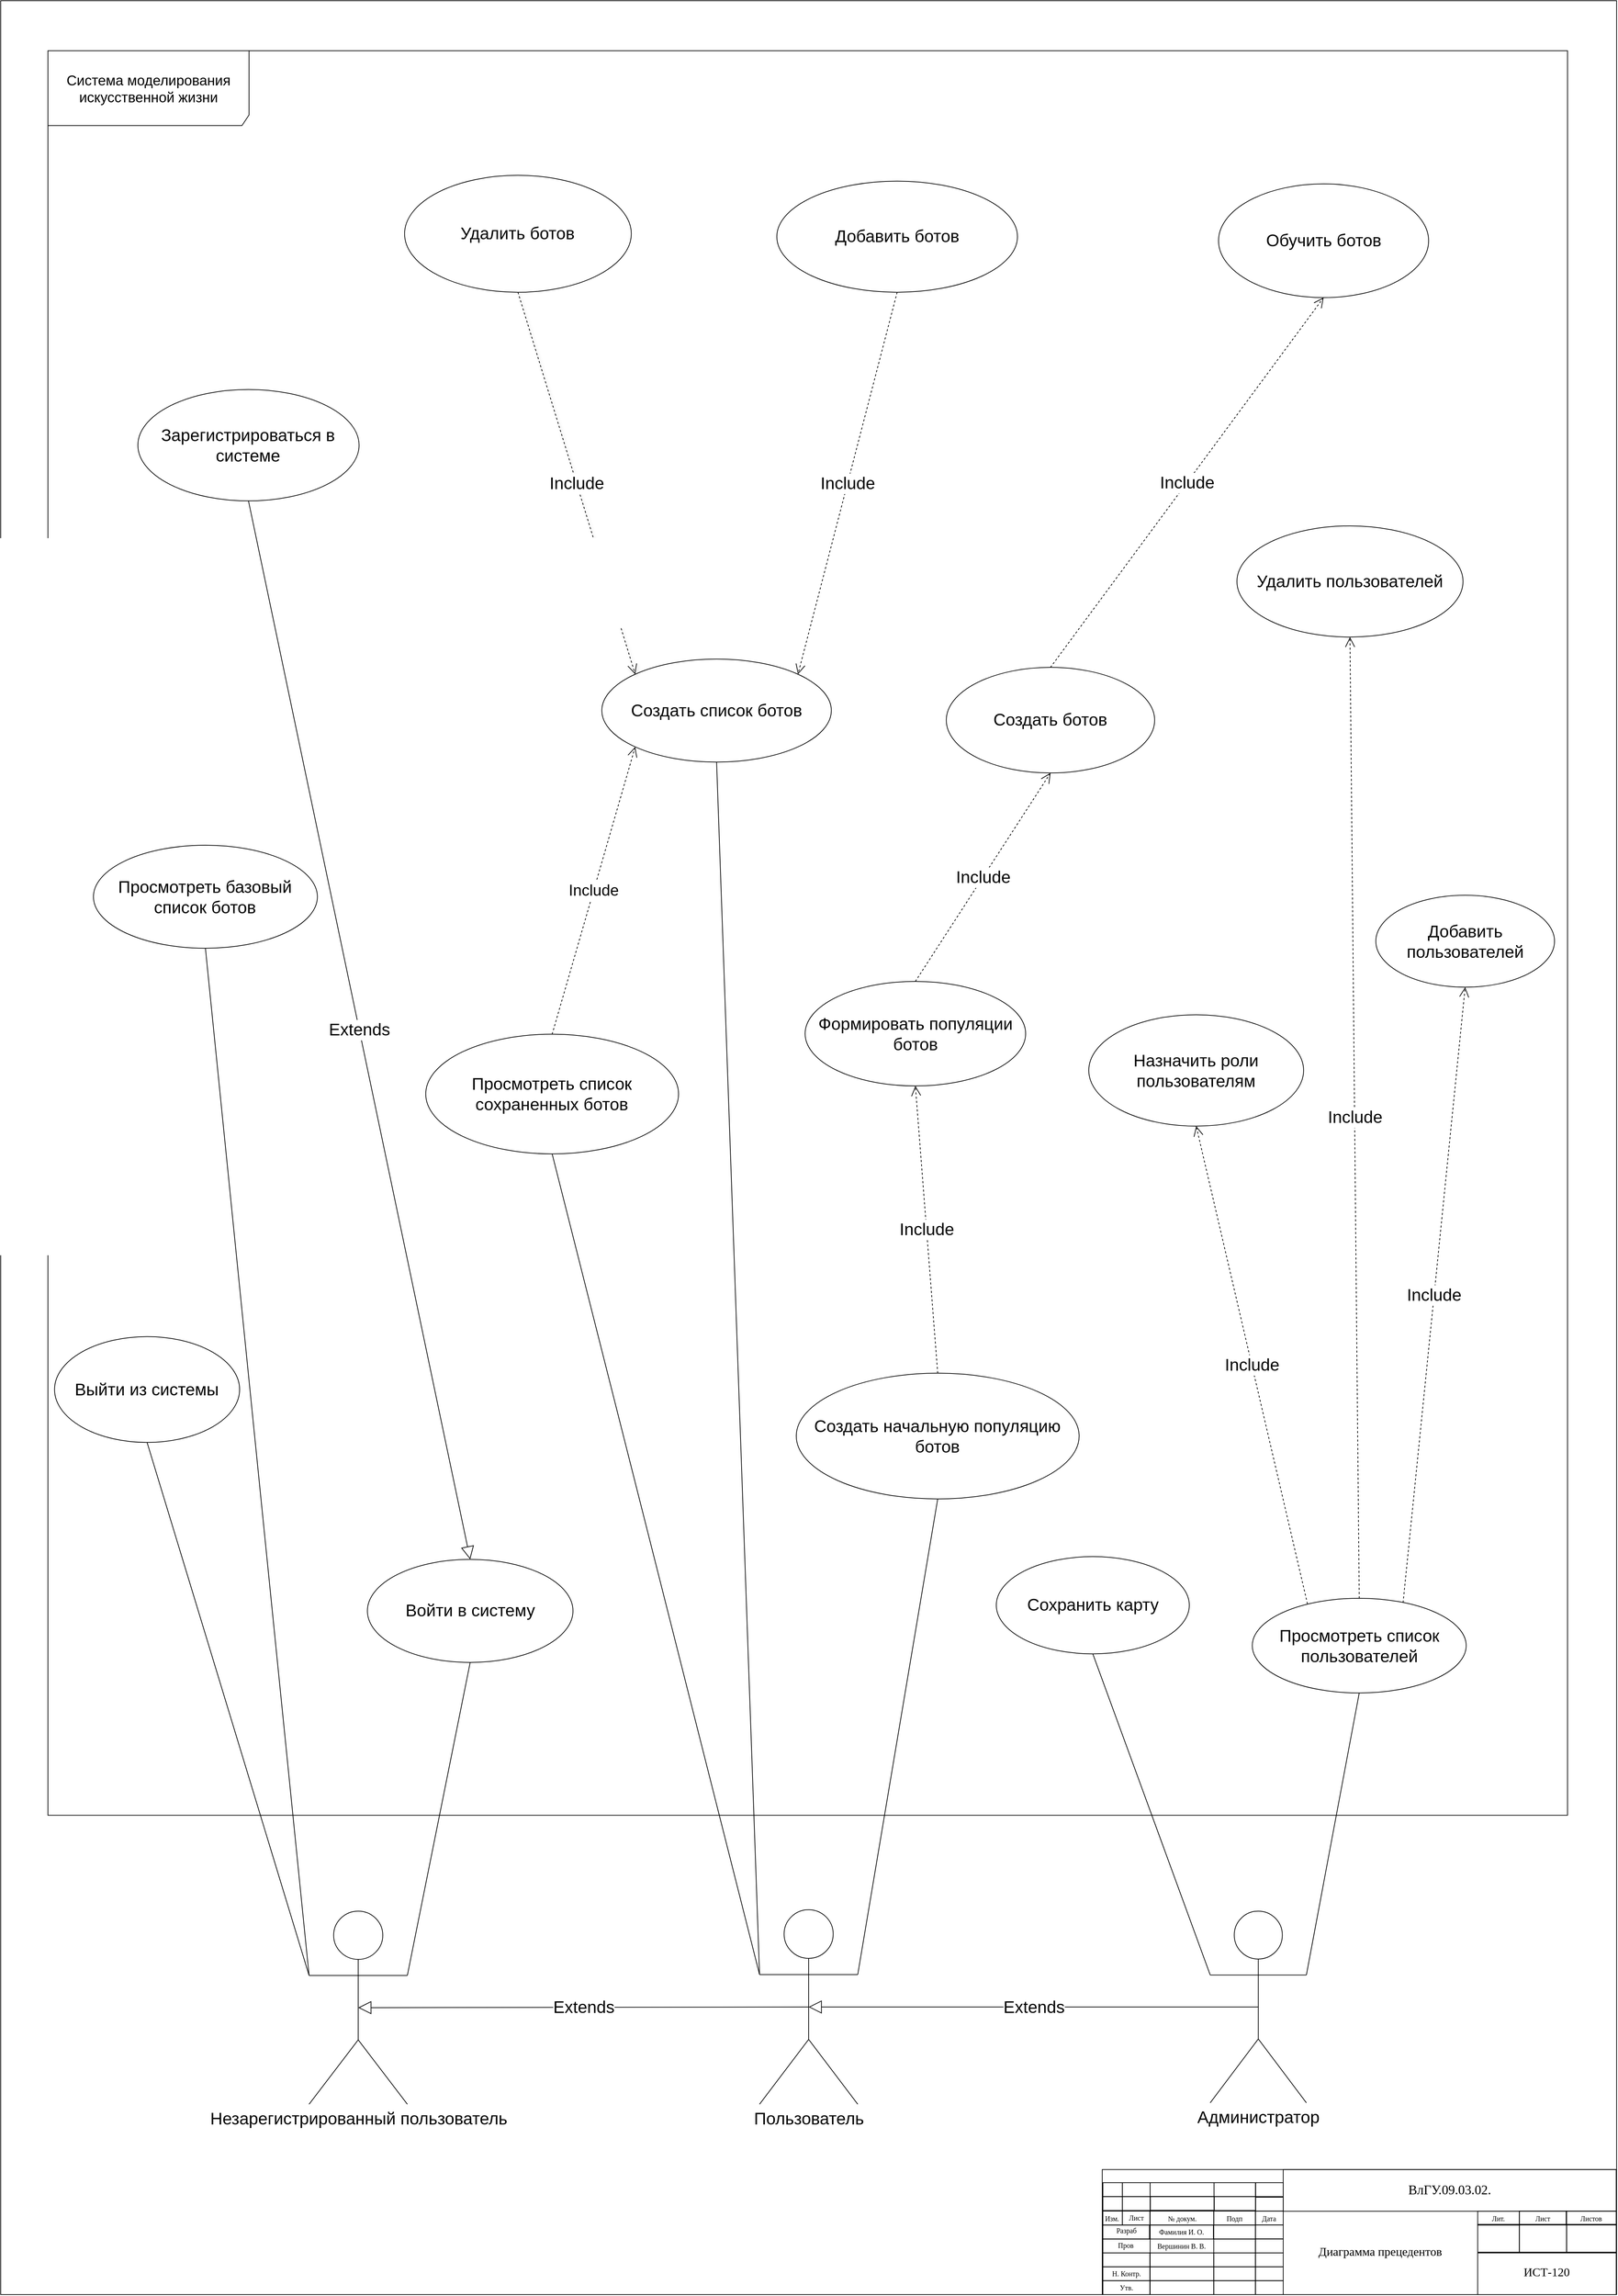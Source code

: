 <mxfile version="20.4.2" type="github">
  <diagram name="Page-1" id="e7e014a7-5840-1c2e-5031-d8a46d1fe8dd">
    <mxGraphModel dx="4490" dy="2515" grid="1" gridSize="10" guides="1" tooltips="1" connect="1" arrows="1" fold="1" page="1" pageScale="1" pageWidth="2339" pageHeight="3300" background="none" math="0" shadow="0">
      <root>
        <mxCell id="0" />
        <mxCell id="1" parent="0" />
        <mxCell id="cWWCTGIT67eP3YgJkroJ-1" value="" style="group" parent="1" vertex="1" connectable="0">
          <mxGeometry x="30" y="20" width="2290.006" height="3250.028" as="geometry" />
        </mxCell>
        <mxCell id="cWWCTGIT67eP3YgJkroJ-2" value="" style="rounded=0;whiteSpace=wrap;html=1;fillColor=none;" parent="cWWCTGIT67eP3YgJkroJ-1" vertex="1">
          <mxGeometry width="2290" height="3250" as="geometry" />
        </mxCell>
        <mxCell id="cWWCTGIT67eP3YgJkroJ-3" value="&lt;font style=&quot;font-size: 20px;&quot;&gt;Система моделирования искусственной жизни&lt;/font&gt;" style="shape=umlFrame;whiteSpace=wrap;html=1;width=285;height=106;" parent="cWWCTGIT67eP3YgJkroJ-1" vertex="1">
          <mxGeometry x="66.93" y="70.87" width="2153.54" height="2499.99" as="geometry" />
        </mxCell>
        <mxCell id="cWWCTGIT67eP3YgJkroJ-4" value="" style="rounded=0;whiteSpace=wrap;html=1;fillColor=none;" parent="cWWCTGIT67eP3YgJkroJ-1" vertex="1">
          <mxGeometry x="1561.11" y="3072.86" width="728.35" height="177.165" as="geometry" />
        </mxCell>
        <mxCell id="cWWCTGIT67eP3YgJkroJ-5" value="" style="rounded=0;whiteSpace=wrap;html=1;fillColor=none;" parent="cWWCTGIT67eP3YgJkroJ-1" vertex="1">
          <mxGeometry x="1562.01" y="3111.16" width="27.559" height="19.685" as="geometry" />
        </mxCell>
        <mxCell id="cWWCTGIT67eP3YgJkroJ-6" value="" style="rounded=0;whiteSpace=wrap;html=1;fillColor=none;" parent="cWWCTGIT67eP3YgJkroJ-1" vertex="1">
          <mxGeometry x="1562.0" y="3131.67" width="27.559" height="19.685" as="geometry" />
        </mxCell>
        <mxCell id="cWWCTGIT67eP3YgJkroJ-7" value="" style="rounded=0;whiteSpace=wrap;html=1;fillColor=none;" parent="cWWCTGIT67eP3YgJkroJ-1" vertex="1">
          <mxGeometry x="1562.01" y="3091.47" width="27.559" height="19.685" as="geometry" />
        </mxCell>
        <mxCell id="cWWCTGIT67eP3YgJkroJ-8" value="" style="rounded=0;whiteSpace=wrap;html=1;fillColor=none;" parent="cWWCTGIT67eP3YgJkroJ-1" vertex="1">
          <mxGeometry x="1589.57" y="3111.16" width="39.37" height="19.685" as="geometry" />
        </mxCell>
        <mxCell id="cWWCTGIT67eP3YgJkroJ-9" value="" style="rounded=0;whiteSpace=wrap;html=1;fillColor=none;" parent="cWWCTGIT67eP3YgJkroJ-1" vertex="1">
          <mxGeometry x="1589.56" y="3131.67" width="39.37" height="19.685" as="geometry" />
        </mxCell>
        <mxCell id="cWWCTGIT67eP3YgJkroJ-10" value="" style="rounded=0;whiteSpace=wrap;html=1;fillColor=none;" parent="cWWCTGIT67eP3YgJkroJ-1" vertex="1">
          <mxGeometry x="1589.57" y="3091.47" width="39.37" height="19.685" as="geometry" />
        </mxCell>
        <mxCell id="cWWCTGIT67eP3YgJkroJ-11" value="" style="rounded=0;whiteSpace=wrap;html=1;fillColor=none;" parent="cWWCTGIT67eP3YgJkroJ-1" vertex="1">
          <mxGeometry x="1628.94" y="3111.16" width="90.551" height="19.685" as="geometry" />
        </mxCell>
        <mxCell id="cWWCTGIT67eP3YgJkroJ-12" value="" style="rounded=0;whiteSpace=wrap;html=1;fillColor=none;" parent="cWWCTGIT67eP3YgJkroJ-1" vertex="1">
          <mxGeometry x="1629.28" y="3110.94" width="90.551" height="19.685" as="geometry" />
        </mxCell>
        <mxCell id="cWWCTGIT67eP3YgJkroJ-13" value="" style="rounded=0;whiteSpace=wrap;html=1;fillColor=none;" parent="cWWCTGIT67eP3YgJkroJ-1" vertex="1">
          <mxGeometry x="1628.94" y="3091.47" width="90.551" height="19.685" as="geometry" />
        </mxCell>
        <mxCell id="cWWCTGIT67eP3YgJkroJ-14" value="" style="rounded=0;whiteSpace=wrap;html=1;fillColor=none;" parent="cWWCTGIT67eP3YgJkroJ-1" vertex="1">
          <mxGeometry x="1719.49" y="3111.16" width="59.055" height="19.685" as="geometry" />
        </mxCell>
        <mxCell id="cWWCTGIT67eP3YgJkroJ-15" value="" style="rounded=0;whiteSpace=wrap;html=1;fillColor=none;" parent="cWWCTGIT67eP3YgJkroJ-1" vertex="1">
          <mxGeometry x="1719.14" y="3131.67" width="59.055" height="19.685" as="geometry" />
        </mxCell>
        <mxCell id="cWWCTGIT67eP3YgJkroJ-16" value="" style="rounded=0;whiteSpace=wrap;html=1;fillColor=none;" parent="cWWCTGIT67eP3YgJkroJ-1" vertex="1">
          <mxGeometry x="1719.49" y="3091.47" width="59.055" height="19.685" as="geometry" />
        </mxCell>
        <mxCell id="cWWCTGIT67eP3YgJkroJ-17" value="" style="rounded=0;whiteSpace=wrap;html=1;fillColor=none;" parent="cWWCTGIT67eP3YgJkroJ-1" vertex="1">
          <mxGeometry x="1778.21" y="3112" width="39.37" height="19.685" as="geometry" />
        </mxCell>
        <mxCell id="cWWCTGIT67eP3YgJkroJ-18" value="" style="rounded=0;whiteSpace=wrap;html=1;fillColor=none;" parent="cWWCTGIT67eP3YgJkroJ-1" vertex="1">
          <mxGeometry x="1778.2" y="3131.67" width="39.37" height="19.685" as="geometry" />
        </mxCell>
        <mxCell id="cWWCTGIT67eP3YgJkroJ-19" value="" style="rounded=0;whiteSpace=wrap;html=1;fillColor=none;" parent="cWWCTGIT67eP3YgJkroJ-1" vertex="1">
          <mxGeometry x="1778.19" y="3091.47" width="39.37" height="19.685" as="geometry" />
        </mxCell>
        <mxCell id="cWWCTGIT67eP3YgJkroJ-20" value="" style="rounded=0;whiteSpace=wrap;html=1;fillColor=none;" parent="cWWCTGIT67eP3YgJkroJ-1" vertex="1">
          <mxGeometry x="1817.56" y="3072.86" width="472.43" height="59.055" as="geometry" />
        </mxCell>
        <mxCell id="cWWCTGIT67eP3YgJkroJ-21" value="Изм." style="text;html=1;strokeColor=none;fillColor=none;align=center;verticalAlign=middle;whiteSpace=wrap;rounded=0;fontFamily=Times New Roman;fontSize=10;" parent="cWWCTGIT67eP3YgJkroJ-1" vertex="1">
          <mxGeometry x="1561.11" y="3131.66" width="27.559" height="19.685" as="geometry" />
        </mxCell>
        <mxCell id="cWWCTGIT67eP3YgJkroJ-22" value="Лист" style="text;html=1;strokeColor=none;fillColor=none;align=center;verticalAlign=middle;whiteSpace=wrap;rounded=0;fontFamily=Times New Roman;fontSize=10;" parent="cWWCTGIT67eP3YgJkroJ-1" vertex="1">
          <mxGeometry x="1589.91" y="3130.85" width="39.37" height="19.685" as="geometry" />
        </mxCell>
        <mxCell id="cWWCTGIT67eP3YgJkroJ-23" value="№ докум." style="text;html=1;strokeColor=none;fillColor=none;align=center;verticalAlign=middle;whiteSpace=wrap;rounded=0;fontFamily=Times New Roman;fontSize=10;" parent="cWWCTGIT67eP3YgJkroJ-1" vertex="1">
          <mxGeometry x="1629.28" y="3131.66" width="90.551" height="19.68" as="geometry" />
        </mxCell>
        <mxCell id="cWWCTGIT67eP3YgJkroJ-24" value="Подп" style="text;html=1;strokeColor=none;fillColor=none;align=center;verticalAlign=middle;whiteSpace=wrap;rounded=0;fontFamily=Times New Roman;fontSize=10;" parent="cWWCTGIT67eP3YgJkroJ-1" vertex="1">
          <mxGeometry x="1718.59" y="3131.93" width="59.055" height="19.68" as="geometry" />
        </mxCell>
        <mxCell id="cWWCTGIT67eP3YgJkroJ-25" value="Дата" style="text;html=1;strokeColor=none;fillColor=none;align=center;verticalAlign=middle;whiteSpace=wrap;rounded=0;fontFamily=Times New Roman;fontSize=10;" parent="cWWCTGIT67eP3YgJkroJ-1" vertex="1">
          <mxGeometry x="1778.19" y="3131.93" width="39.37" height="19.685" as="geometry" />
        </mxCell>
        <mxCell id="cWWCTGIT67eP3YgJkroJ-26" value="" style="rounded=0;whiteSpace=wrap;html=1;fillColor=none;" parent="cWWCTGIT67eP3YgJkroJ-1" vertex="1">
          <mxGeometry x="1562" y="3151.6" width="66.929" height="19.68" as="geometry" />
        </mxCell>
        <mxCell id="cWWCTGIT67eP3YgJkroJ-27" value="" style="rounded=0;whiteSpace=wrap;html=1;fillColor=none;" parent="cWWCTGIT67eP3YgJkroJ-1" vertex="1">
          <mxGeometry x="1562" y="3171.28" width="66.929" height="19.68" as="geometry" />
        </mxCell>
        <mxCell id="cWWCTGIT67eP3YgJkroJ-28" value="" style="rounded=0;whiteSpace=wrap;html=1;fillColor=none;" parent="cWWCTGIT67eP3YgJkroJ-1" vertex="1">
          <mxGeometry x="1562" y="3190.96" width="66.929" height="19.68" as="geometry" />
        </mxCell>
        <mxCell id="cWWCTGIT67eP3YgJkroJ-29" value="" style="rounded=0;whiteSpace=wrap;html=1;fillColor=none;" parent="cWWCTGIT67eP3YgJkroJ-1" vertex="1">
          <mxGeometry x="1562" y="3210.64" width="66.929" height="19.68" as="geometry" />
        </mxCell>
        <mxCell id="cWWCTGIT67eP3YgJkroJ-30" value="" style="rounded=0;whiteSpace=wrap;html=1;fillColor=none;" parent="cWWCTGIT67eP3YgJkroJ-1" vertex="1">
          <mxGeometry x="1562" y="3230.32" width="66.929" height="19.68" as="geometry" />
        </mxCell>
        <mxCell id="cWWCTGIT67eP3YgJkroJ-31" value="" style="rounded=0;whiteSpace=wrap;html=1;fillColor=none;" parent="cWWCTGIT67eP3YgJkroJ-1" vertex="1">
          <mxGeometry x="1628.6" y="3131.67" width="90.551" height="19.68" as="geometry" />
        </mxCell>
        <mxCell id="cWWCTGIT67eP3YgJkroJ-32" value="" style="rounded=0;whiteSpace=wrap;html=1;fillColor=none;" parent="cWWCTGIT67eP3YgJkroJ-1" vertex="1">
          <mxGeometry x="1628.59" y="3190.96" width="90.551" height="19.68" as="geometry" />
        </mxCell>
        <mxCell id="cWWCTGIT67eP3YgJkroJ-33" value="" style="rounded=0;whiteSpace=wrap;html=1;fillColor=none;" parent="cWWCTGIT67eP3YgJkroJ-1" vertex="1">
          <mxGeometry x="1628.59" y="3210.64" width="90.551" height="19.68" as="geometry" />
        </mxCell>
        <mxCell id="cWWCTGIT67eP3YgJkroJ-34" value="" style="rounded=0;whiteSpace=wrap;html=1;fillColor=none;" parent="cWWCTGIT67eP3YgJkroJ-1" vertex="1">
          <mxGeometry x="1628.59" y="3230.32" width="90.551" height="19.68" as="geometry" />
        </mxCell>
        <mxCell id="cWWCTGIT67eP3YgJkroJ-35" value="" style="rounded=0;whiteSpace=wrap;html=1;fillColor=none;" parent="cWWCTGIT67eP3YgJkroJ-1" vertex="1">
          <mxGeometry x="1719.15" y="3151.61" width="59.055" height="19.68" as="geometry" />
        </mxCell>
        <mxCell id="cWWCTGIT67eP3YgJkroJ-36" value="" style="rounded=0;whiteSpace=wrap;html=1;fillColor=none;" parent="cWWCTGIT67eP3YgJkroJ-1" vertex="1">
          <mxGeometry x="1719.14" y="3171.28" width="59.055" height="19.68" as="geometry" />
        </mxCell>
        <mxCell id="cWWCTGIT67eP3YgJkroJ-37" value="" style="rounded=0;whiteSpace=wrap;html=1;fillColor=none;" parent="cWWCTGIT67eP3YgJkroJ-1" vertex="1">
          <mxGeometry x="1719.14" y="3190.96" width="59.055" height="19.68" as="geometry" />
        </mxCell>
        <mxCell id="cWWCTGIT67eP3YgJkroJ-38" value="" style="rounded=0;whiteSpace=wrap;html=1;fillColor=none;" parent="cWWCTGIT67eP3YgJkroJ-1" vertex="1">
          <mxGeometry x="1719.14" y="3210.64" width="59.055" height="19.68" as="geometry" />
        </mxCell>
        <mxCell id="cWWCTGIT67eP3YgJkroJ-39" value="" style="rounded=0;whiteSpace=wrap;html=1;fillColor=none;" parent="cWWCTGIT67eP3YgJkroJ-1" vertex="1">
          <mxGeometry x="1719.14" y="3230.32" width="59.055" height="19.68" as="geometry" />
        </mxCell>
        <mxCell id="cWWCTGIT67eP3YgJkroJ-40" value="" style="rounded=0;whiteSpace=wrap;html=1;fillColor=none;" parent="cWWCTGIT67eP3YgJkroJ-1" vertex="1">
          <mxGeometry x="1778.19" y="3151.35" width="39.37" height="19.68" as="geometry" />
        </mxCell>
        <mxCell id="cWWCTGIT67eP3YgJkroJ-41" value="" style="rounded=0;whiteSpace=wrap;html=1;fillColor=none;" parent="cWWCTGIT67eP3YgJkroJ-1" vertex="1">
          <mxGeometry x="1778.2" y="3171.28" width="39.37" height="19.68" as="geometry" />
        </mxCell>
        <mxCell id="cWWCTGIT67eP3YgJkroJ-42" value="" style="rounded=0;whiteSpace=wrap;html=1;fillColor=none;" parent="cWWCTGIT67eP3YgJkroJ-1" vertex="1">
          <mxGeometry x="1778.2" y="3190.96" width="39.37" height="19.68" as="geometry" />
        </mxCell>
        <mxCell id="cWWCTGIT67eP3YgJkroJ-43" value="" style="rounded=0;whiteSpace=wrap;html=1;fillColor=none;" parent="cWWCTGIT67eP3YgJkroJ-1" vertex="1">
          <mxGeometry x="1778.2" y="3210.64" width="39.37" height="19.68" as="geometry" />
        </mxCell>
        <mxCell id="cWWCTGIT67eP3YgJkroJ-44" value="" style="rounded=0;whiteSpace=wrap;html=1;fillColor=none;" parent="cWWCTGIT67eP3YgJkroJ-1" vertex="1">
          <mxGeometry x="1778.2" y="3230.32" width="39.37" height="19.68" as="geometry" />
        </mxCell>
        <mxCell id="cWWCTGIT67eP3YgJkroJ-45" value="" style="rounded=0;whiteSpace=wrap;html=1;fontFamily=Times New Roman;fontSize=10;fillColor=none;" parent="cWWCTGIT67eP3YgJkroJ-1" vertex="1">
          <mxGeometry x="2218.59" y="3131.68" width="70.866" height="19.685" as="geometry" />
        </mxCell>
        <mxCell id="cWWCTGIT67eP3YgJkroJ-46" value="" style="rounded=0;whiteSpace=wrap;html=1;fontFamily=Times New Roman;fontSize=10;fillColor=none;" parent="cWWCTGIT67eP3YgJkroJ-1" vertex="1">
          <mxGeometry x="2219.14" y="3150.53" width="70.866" height="39.37" as="geometry" />
        </mxCell>
        <mxCell id="cWWCTGIT67eP3YgJkroJ-47" value="" style="rounded=0;whiteSpace=wrap;html=1;fontFamily=Times New Roman;fontSize=10;fillColor=none;" parent="cWWCTGIT67eP3YgJkroJ-1" vertex="1">
          <mxGeometry x="2152.23" y="3131.68" width="66.929" height="19.685" as="geometry" />
        </mxCell>
        <mxCell id="cWWCTGIT67eP3YgJkroJ-48" value="" style="rounded=0;whiteSpace=wrap;html=1;fontFamily=Times New Roman;fontSize=10;fillColor=none;" parent="cWWCTGIT67eP3YgJkroJ-1" vertex="1">
          <mxGeometry x="2152.21" y="3150.53" width="66.929" height="39.37" as="geometry" />
        </mxCell>
        <mxCell id="cWWCTGIT67eP3YgJkroJ-49" value="" style="rounded=0;whiteSpace=wrap;html=1;fontFamily=Times New Roman;fontSize=10;fillColor=none;" parent="cWWCTGIT67eP3YgJkroJ-1" vertex="1">
          <mxGeometry x="2093.18" y="3131.92" width="59.055" height="19.685" as="geometry" />
        </mxCell>
        <mxCell id="cWWCTGIT67eP3YgJkroJ-50" value="" style="rounded=0;whiteSpace=wrap;html=1;fontFamily=Times New Roman;fontSize=10;fillColor=none;" parent="cWWCTGIT67eP3YgJkroJ-1" vertex="1">
          <mxGeometry x="2093.16" y="3150.53" width="59.05" height="39.37" as="geometry" />
        </mxCell>
        <mxCell id="cWWCTGIT67eP3YgJkroJ-51" value="" style="rounded=0;whiteSpace=wrap;html=1;fontFamily=Times New Roman;fontSize=10;fillColor=none;" parent="cWWCTGIT67eP3YgJkroJ-1" vertex="1">
          <mxGeometry x="2093.14" y="3190.97" width="196.85" height="59.055" as="geometry" />
        </mxCell>
        <mxCell id="cWWCTGIT67eP3YgJkroJ-52" value="Разраб" style="text;html=1;strokeColor=none;fillColor=none;align=center;verticalAlign=middle;whiteSpace=wrap;rounded=0;fontFamily=Times New Roman;fontSize=10;" parent="cWWCTGIT67eP3YgJkroJ-1" vertex="1">
          <mxGeometry x="1562.35" y="3149.47" width="66.929" height="19.68" as="geometry" />
        </mxCell>
        <mxCell id="cWWCTGIT67eP3YgJkroJ-53" value="Пров" style="text;html=1;strokeColor=none;fillColor=none;align=center;verticalAlign=middle;whiteSpace=wrap;rounded=0;fontFamily=Times New Roman;fontSize=10;" parent="cWWCTGIT67eP3YgJkroJ-1" vertex="1">
          <mxGeometry x="1561.107" y="3170.217" width="66.929" height="19.68" as="geometry" />
        </mxCell>
        <mxCell id="cWWCTGIT67eP3YgJkroJ-54" value="Н. Контр." style="text;html=1;strokeColor=none;fillColor=none;align=center;verticalAlign=middle;whiteSpace=wrap;rounded=0;fontFamily=Times New Roman;fontSize=10;" parent="cWWCTGIT67eP3YgJkroJ-1" vertex="1">
          <mxGeometry x="1562.001" y="3210.641" width="66.929" height="19.68" as="geometry" />
        </mxCell>
        <mxCell id="cWWCTGIT67eP3YgJkroJ-55" value="Утв." style="text;html=1;strokeColor=none;fillColor=none;align=center;verticalAlign=middle;whiteSpace=wrap;rounded=0;fontFamily=Times New Roman;fontSize=10;" parent="cWWCTGIT67eP3YgJkroJ-1" vertex="1">
          <mxGeometry x="1562.008" y="3230.348" width="66.929" height="19.68" as="geometry" />
        </mxCell>
        <mxCell id="cWWCTGIT67eP3YgJkroJ-56" value="Лит." style="text;html=1;strokeColor=none;fillColor=none;align=center;verticalAlign=middle;whiteSpace=wrap;rounded=0;fontFamily=Times New Roman;fontSize=10;" parent="cWWCTGIT67eP3YgJkroJ-1" vertex="1">
          <mxGeometry x="2093.18" y="3131.93" width="59.055" height="19.68" as="geometry" />
        </mxCell>
        <mxCell id="cWWCTGIT67eP3YgJkroJ-57" value="Лист" style="text;html=1;strokeColor=none;fillColor=none;align=center;verticalAlign=middle;whiteSpace=wrap;rounded=0;fontFamily=Times New Roman;fontSize=10;" parent="cWWCTGIT67eP3YgJkroJ-1" vertex="1">
          <mxGeometry x="2152.232" y="3131.682" width="66.929" height="19.68" as="geometry" />
        </mxCell>
        <mxCell id="cWWCTGIT67eP3YgJkroJ-58" value="Листов" style="text;html=1;strokeColor=none;fillColor=none;align=center;verticalAlign=middle;whiteSpace=wrap;rounded=0;fontFamily=Times New Roman;fontSize=10;" parent="cWWCTGIT67eP3YgJkroJ-1" vertex="1">
          <mxGeometry x="2219.16" y="3131.68" width="69.75" height="19.68" as="geometry" />
        </mxCell>
        <mxCell id="cWWCTGIT67eP3YgJkroJ-59" value="" style="rounded=0;whiteSpace=wrap;html=1;fillColor=none;" parent="cWWCTGIT67eP3YgJkroJ-1" vertex="1">
          <mxGeometry x="1628.04" y="3151.61" width="90.551" height="19.685" as="geometry" />
        </mxCell>
        <mxCell id="cWWCTGIT67eP3YgJkroJ-60" value="Вершинин В. В." style="text;html=1;strokeColor=none;fillColor=none;align=center;verticalAlign=middle;whiteSpace=wrap;rounded=0;fontFamily=Times New Roman;fontSize=10;" parent="cWWCTGIT67eP3YgJkroJ-1" vertex="1">
          <mxGeometry x="1629.28" y="3171.03" width="88.74" height="19.68" as="geometry" />
        </mxCell>
        <mxCell id="cWWCTGIT67eP3YgJkroJ-61" value="Фамилия И. О." style="text;html=1;strokeColor=none;fillColor=none;align=center;verticalAlign=middle;whiteSpace=wrap;rounded=0;fontFamily=Times New Roman;fontSize=10;" parent="cWWCTGIT67eP3YgJkroJ-1" vertex="1">
          <mxGeometry x="1628.597" y="3151.337" width="88.74" height="19.68" as="geometry" />
        </mxCell>
        <mxCell id="cWWCTGIT67eP3YgJkroJ-62" value="&lt;span style=&quot;font-size: 14.0pt ; line-height: 150% ; font-family: &amp;quot;times new roman&amp;quot; , serif&quot;&gt;ВлГУ.09.03.02.&lt;/span&gt;" style="text;html=1;strokeColor=none;fillColor=none;align=center;verticalAlign=middle;whiteSpace=wrap;rounded=0;fontFamily=Times New Roman;fontSize=10;" parent="cWWCTGIT67eP3YgJkroJ-1" vertex="1">
          <mxGeometry x="1817.56" y="3072.86" width="471.33" height="56.74" as="geometry" />
        </mxCell>
        <mxCell id="cWWCTGIT67eP3YgJkroJ-63" value="&lt;font style=&quot;font-size: 17px;&quot;&gt;ИСТ-120&lt;/font&gt;" style="text;html=1;strokeColor=none;fillColor=none;align=center;verticalAlign=middle;whiteSpace=wrap;rounded=0;fontFamily=Times New Roman;fontSize=10;" parent="cWWCTGIT67eP3YgJkroJ-1" vertex="1">
          <mxGeometry x="2093.18" y="3189.9" width="195.71" height="57.81" as="geometry" />
        </mxCell>
        <mxCell id="cWWCTGIT67eP3YgJkroJ-64" value="&lt;font style=&quot;font-size: 17px&quot;&gt;Диаграмма прецедентов&lt;br&gt;&lt;/font&gt;" style="text;html=1;strokeColor=none;fillColor=none;align=center;verticalAlign=middle;whiteSpace=wrap;rounded=0;fontFamily=Times New Roman;fontSize=10;" parent="cWWCTGIT67eP3YgJkroJ-1" vertex="1">
          <mxGeometry x="1817.58" y="3131.93" width="274.46" height="116.09" as="geometry" />
        </mxCell>
        <mxCell id="cWWCTGIT67eP3YgJkroJ-65" value="&lt;font style=&quot;font-size: 24px;&quot;&gt;Незарегистрированный пользователь&lt;/font&gt;" style="shape=umlActor;verticalLabelPosition=bottom;verticalAlign=top;html=1;outlineConnect=0;" parent="cWWCTGIT67eP3YgJkroJ-1" vertex="1">
          <mxGeometry x="437.01" y="2706.69" width="139.29" height="273.63" as="geometry" />
        </mxCell>
        <mxCell id="cWWCTGIT67eP3YgJkroJ-66" value="&lt;font style=&quot;font-size: 24px;&quot;&gt;Пользователь&lt;/font&gt;" style="shape=umlActor;verticalLabelPosition=bottom;verticalAlign=top;html=1;outlineConnect=0;" parent="cWWCTGIT67eP3YgJkroJ-1" vertex="1">
          <mxGeometry x="1075.41" y="2704.72" width="139.18" height="275.59" as="geometry" />
        </mxCell>
        <mxCell id="cWWCTGIT67eP3YgJkroJ-67" value="&lt;font style=&quot;font-size: 24px;&quot;&gt;Администратор&lt;/font&gt;" style="shape=umlActor;verticalLabelPosition=bottom;verticalAlign=top;html=1;outlineConnect=0;" parent="cWWCTGIT67eP3YgJkroJ-1" vertex="1">
          <mxGeometry x="1714.09" y="2706.69" width="136.3" height="271.65" as="geometry" />
        </mxCell>
        <mxCell id="cWWCTGIT67eP3YgJkroJ-68" value="&lt;font style=&quot;font-size: 24px;&quot;&gt;Просмотреть список сохраненных ботов&lt;/font&gt;" style="ellipse;whiteSpace=wrap;html=1;" parent="cWWCTGIT67eP3YgJkroJ-1" vertex="1">
          <mxGeometry x="602.36" y="1464.25" width="358.27" height="169.61" as="geometry" />
        </mxCell>
        <mxCell id="cWWCTGIT67eP3YgJkroJ-69" value="" style="endArrow=none;html=1;rounded=0;exitX=0.5;exitY=1;exitDx=0;exitDy=0;entryX=0;entryY=0.333;entryDx=0;entryDy=0;entryPerimeter=0;" parent="cWWCTGIT67eP3YgJkroJ-1" source="cWWCTGIT67eP3YgJkroJ-68" target="cWWCTGIT67eP3YgJkroJ-66" edge="1">
          <mxGeometry width="50" height="50" relative="1" as="geometry">
            <mxPoint x="952.61" y="-11.89" as="sourcePoint" />
            <mxPoint x="1116.61" y="1178.11" as="targetPoint" />
          </mxGeometry>
        </mxCell>
        <mxCell id="cWWCTGIT67eP3YgJkroJ-70" value="&lt;font style=&quot;font-size: 24px;&quot;&gt;Extends&lt;/font&gt;" style="endArrow=block;endSize=16;endFill=0;html=1;rounded=0;exitX=0.5;exitY=0.5;exitDx=0;exitDy=0;exitPerimeter=0;entryX=0.5;entryY=0.5;entryDx=0;entryDy=0;entryPerimeter=0;" parent="cWWCTGIT67eP3YgJkroJ-1" source="cWWCTGIT67eP3YgJkroJ-66" target="cWWCTGIT67eP3YgJkroJ-65" edge="1">
          <mxGeometry width="160" relative="1" as="geometry">
            <mxPoint x="608.61" y="64.09" as="sourcePoint" />
            <mxPoint x="915.61" y="-115.91" as="targetPoint" />
          </mxGeometry>
        </mxCell>
        <mxCell id="cWWCTGIT67eP3YgJkroJ-71" value="&lt;font style=&quot;font-size: 24px;&quot;&gt;Extends&lt;/font&gt;" style="endArrow=block;endSize=16;endFill=0;html=1;rounded=0;entryX=0.5;entryY=0.5;entryDx=0;entryDy=0;entryPerimeter=0;exitX=0.5;exitY=0.5;exitDx=0;exitDy=0;exitPerimeter=0;" parent="cWWCTGIT67eP3YgJkroJ-1" source="cWWCTGIT67eP3YgJkroJ-67" target="cWWCTGIT67eP3YgJkroJ-66" edge="1">
          <mxGeometry width="160" relative="1" as="geometry">
            <mxPoint x="855.61" y="234.09" as="sourcePoint" />
            <mxPoint x="1155.61" y="344.09" as="targetPoint" />
          </mxGeometry>
        </mxCell>
        <mxCell id="cWWCTGIT67eP3YgJkroJ-72" value="&lt;font style=&quot;font-size: 24px;&quot;&gt;Создать ботов&lt;/font&gt;" style="ellipse;whiteSpace=wrap;html=1;" parent="cWWCTGIT67eP3YgJkroJ-1" vertex="1">
          <mxGeometry x="1340.08" y="944.56" width="295.27" height="149.61" as="geometry" />
        </mxCell>
        <mxCell id="cWWCTGIT67eP3YgJkroJ-73" value="&lt;font style=&quot;font-size: 24px;&quot;&gt;Обучить ботов&lt;/font&gt;" style="ellipse;whiteSpace=wrap;html=1;" parent="cWWCTGIT67eP3YgJkroJ-1" vertex="1">
          <mxGeometry x="1725.9" y="259.53" width="297.72" height="161.1" as="geometry" />
        </mxCell>
        <mxCell id="cWWCTGIT67eP3YgJkroJ-74" value="&lt;font style=&quot;font-size: 24px;&quot;&gt;Войти в систему&lt;/font&gt;" style="ellipse;whiteSpace=wrap;html=1;" parent="cWWCTGIT67eP3YgJkroJ-1" vertex="1">
          <mxGeometry x="519.68" y="2208.34" width="291.34" height="145.99" as="geometry" />
        </mxCell>
        <mxCell id="cWWCTGIT67eP3YgJkroJ-75" value="&lt;font style=&quot;font-size: 24px;&quot;&gt;Выйти из системы&lt;/font&gt;" style="ellipse;whiteSpace=wrap;html=1;" parent="cWWCTGIT67eP3YgJkroJ-1" vertex="1">
          <mxGeometry x="76.3" y="1892.7" width="262.28" height="149.92" as="geometry" />
        </mxCell>
        <mxCell id="cWWCTGIT67eP3YgJkroJ-76" value="" style="endArrow=none;html=1;rounded=0;exitX=1;exitY=0.333;exitDx=0;exitDy=0;exitPerimeter=0;entryX=0.5;entryY=1;entryDx=0;entryDy=0;" parent="cWWCTGIT67eP3YgJkroJ-1" source="cWWCTGIT67eP3YgJkroJ-65" target="cWWCTGIT67eP3YgJkroJ-74" edge="1">
          <mxGeometry width="50" height="50" relative="1" as="geometry">
            <mxPoint x="859.61" y="-261.89" as="sourcePoint" />
            <mxPoint x="1089.61" y="-312.723" as="targetPoint" />
          </mxGeometry>
        </mxCell>
        <mxCell id="cWWCTGIT67eP3YgJkroJ-77" value="" style="endArrow=none;html=1;rounded=0;entryX=0.5;entryY=1;entryDx=0;entryDy=0;exitX=0;exitY=0.333;exitDx=0;exitDy=0;exitPerimeter=0;" parent="cWWCTGIT67eP3YgJkroJ-1" source="cWWCTGIT67eP3YgJkroJ-65" target="cWWCTGIT67eP3YgJkroJ-75" edge="1">
          <mxGeometry width="50" height="50" relative="1" as="geometry">
            <mxPoint x="859.61" y="-251.89" as="sourcePoint" />
            <mxPoint x="1039.61" y="-312.723" as="targetPoint" />
          </mxGeometry>
        </mxCell>
        <mxCell id="cWWCTGIT67eP3YgJkroJ-78" value="&lt;font style=&quot;font-size: 24px;&quot;&gt;Зарегистрироваться в системе&lt;/font&gt;" style="ellipse;whiteSpace=wrap;html=1;" parent="cWWCTGIT67eP3YgJkroJ-1" vertex="1">
          <mxGeometry x="194.41" y="550.87" width="313.46" height="157.8" as="geometry" />
        </mxCell>
        <mxCell id="cWWCTGIT67eP3YgJkroJ-79" value="&lt;font style=&quot;font-size: 24px;&quot;&gt;Extends&lt;/font&gt;" style="endArrow=block;endSize=16;endFill=0;html=1;rounded=0;entryX=0.5;entryY=0;entryDx=0;entryDy=0;exitX=0.5;exitY=1;exitDx=0;exitDy=0;" parent="cWWCTGIT67eP3YgJkroJ-1" source="cWWCTGIT67eP3YgJkroJ-78" target="cWWCTGIT67eP3YgJkroJ-74" edge="1">
          <mxGeometry width="160" relative="1" as="geometry">
            <mxPoint x="1289.61" y="-241.89" as="sourcePoint" />
            <mxPoint x="1154.61" y="-252.51" as="targetPoint" />
          </mxGeometry>
        </mxCell>
        <mxCell id="cWWCTGIT67eP3YgJkroJ-80" value="&lt;font style=&quot;font-size: 24px;&quot;&gt;Include&lt;/font&gt;" style="endArrow=open;endSize=12;dashed=1;html=1;rounded=0;exitX=0.5;exitY=0;exitDx=0;exitDy=0;entryX=0.5;entryY=1;entryDx=0;entryDy=0;" parent="cWWCTGIT67eP3YgJkroJ-1" source="cWWCTGIT67eP3YgJkroJ-72" target="cWWCTGIT67eP3YgJkroJ-73" edge="1">
          <mxGeometry width="160" relative="1" as="geometry">
            <mxPoint x="1236.65" y="941.72" as="sourcePoint" />
            <mxPoint x="1127.612" y="1020.507" as="targetPoint" />
          </mxGeometry>
        </mxCell>
        <mxCell id="cWWCTGIT67eP3YgJkroJ-81" value="&lt;font style=&quot;font-size: 24px;&quot;&gt;Сохранить карту&lt;/font&gt;" style="ellipse;whiteSpace=wrap;html=1;" parent="cWWCTGIT67eP3YgJkroJ-1" vertex="1">
          <mxGeometry x="1410.94" y="2204.41" width="273.54" height="137.8" as="geometry" />
        </mxCell>
        <mxCell id="cWWCTGIT67eP3YgJkroJ-82" value="&lt;font style=&quot;font-size: 24px;&quot;&gt;Просмотреть список пользователей&lt;/font&gt;" style="ellipse;whiteSpace=wrap;html=1;" parent="cWWCTGIT67eP3YgJkroJ-1" vertex="1">
          <mxGeometry x="1773.71" y="2263.46" width="303.15" height="134.18" as="geometry" />
        </mxCell>
        <mxCell id="cWWCTGIT67eP3YgJkroJ-83" value="" style="endArrow=none;html=1;rounded=0;entryX=0.5;entryY=1;entryDx=0;entryDy=0;exitX=0;exitY=0.333;exitDx=0;exitDy=0;exitPerimeter=0;" parent="cWWCTGIT67eP3YgJkroJ-1" source="cWWCTGIT67eP3YgJkroJ-65" target="cWWCTGIT67eP3YgJkroJ-84" edge="1">
          <mxGeometry width="50" height="50" relative="1" as="geometry">
            <mxPoint x="736.61" y="1178.11" as="sourcePoint" />
            <mxPoint x="736.61" y="558.113" as="targetPoint" />
          </mxGeometry>
        </mxCell>
        <mxCell id="cWWCTGIT67eP3YgJkroJ-84" value="&lt;font style=&quot;font-size: 24px;&quot;&gt;Просмотреть базовый список ботов&lt;/font&gt;" style="ellipse;whiteSpace=wrap;html=1;" parent="cWWCTGIT67eP3YgJkroJ-1" vertex="1">
          <mxGeometry x="131.42" y="1196.53" width="317.4" height="145.98" as="geometry" />
        </mxCell>
        <mxCell id="cWWCTGIT67eP3YgJkroJ-85" value="&lt;font style=&quot;font-size: 24px;&quot;&gt;Формировать популяции ботов&lt;/font&gt;" style="ellipse;whiteSpace=wrap;html=1;" parent="cWWCTGIT67eP3YgJkroJ-1" vertex="1">
          <mxGeometry x="1140" y="1389.45" width="312.52" height="148.11" as="geometry" />
        </mxCell>
        <mxCell id="cWWCTGIT67eP3YgJkroJ-86" value="" style="endArrow=none;html=1;rounded=0;exitX=1;exitY=0.333;exitDx=0;exitDy=0;exitPerimeter=0;entryX=0.5;entryY=1;entryDx=0;entryDy=0;" parent="cWWCTGIT67eP3YgJkroJ-1" source="cWWCTGIT67eP3YgJkroJ-66" target="cWWCTGIT67eP3YgJkroJ-88" edge="1">
          <mxGeometry width="50" height="50" relative="1" as="geometry">
            <mxPoint x="1276.61" y="1258.11" as="sourcePoint" />
            <mxPoint x="1366.61" y="944.443" as="targetPoint" />
          </mxGeometry>
        </mxCell>
        <mxCell id="cWWCTGIT67eP3YgJkroJ-87" value="&lt;font style=&quot;font-size: 24px;&quot;&gt;Include&lt;/font&gt;" style="endArrow=open;endSize=12;dashed=1;html=1;rounded=0;exitX=0.5;exitY=0;exitDx=0;exitDy=0;entryX=0.5;entryY=1;entryDx=0;entryDy=0;" parent="cWWCTGIT67eP3YgJkroJ-1" source="cWWCTGIT67eP3YgJkroJ-85" target="cWWCTGIT67eP3YgJkroJ-72" edge="1">
          <mxGeometry width="160" relative="1" as="geometry">
            <mxPoint x="986.61" y="1278.11" as="sourcePoint" />
            <mxPoint x="1276.61" y="788.11" as="targetPoint" />
          </mxGeometry>
        </mxCell>
        <mxCell id="cWWCTGIT67eP3YgJkroJ-88" value="&lt;font style=&quot;font-size: 24px;&quot;&gt;Создать начальную популяцию ботов&lt;/font&gt;" style="ellipse;whiteSpace=wrap;html=1;" parent="cWWCTGIT67eP3YgJkroJ-1" vertex="1">
          <mxGeometry x="1127.48" y="1944.56" width="400.86" height="178.16" as="geometry" />
        </mxCell>
        <mxCell id="cWWCTGIT67eP3YgJkroJ-89" value="&lt;font style=&quot;font-size: 24px;&quot;&gt;Создать список ботов&lt;/font&gt;" style="ellipse;whiteSpace=wrap;html=1;" parent="cWWCTGIT67eP3YgJkroJ-1" vertex="1">
          <mxGeometry x="851.89" y="932.75" width="325.28" height="145.98" as="geometry" />
        </mxCell>
        <mxCell id="cWWCTGIT67eP3YgJkroJ-90" value="&lt;font style=&quot;font-size: 24px;&quot;&gt;Добавить ботов&lt;/font&gt;" style="ellipse;whiteSpace=wrap;html=1;" parent="cWWCTGIT67eP3YgJkroJ-1" vertex="1">
          <mxGeometry x="1099.92" y="255.59" width="341.02" height="157.48" as="geometry" />
        </mxCell>
        <mxCell id="cWWCTGIT67eP3YgJkroJ-91" value="&lt;font style=&quot;font-size: 24px;&quot;&gt;Удалить ботов&lt;/font&gt;" style="ellipse;whiteSpace=wrap;html=1;" parent="cWWCTGIT67eP3YgJkroJ-1" vertex="1">
          <mxGeometry x="572.36" y="247.4" width="321.34" height="165.67" as="geometry" />
        </mxCell>
        <mxCell id="cWWCTGIT67eP3YgJkroJ-92" value="&lt;font style=&quot;font-size: 22px;&quot;&gt;Include&lt;/font&gt;" style="endArrow=open;endSize=12;dashed=1;html=1;rounded=0;entryX=0;entryY=1;entryDx=0;entryDy=0;exitX=0.5;exitY=0;exitDx=0;exitDy=0;" parent="cWWCTGIT67eP3YgJkroJ-1" source="cWWCTGIT67eP3YgJkroJ-68" target="cWWCTGIT67eP3YgJkroJ-89" edge="1">
          <mxGeometry width="160" relative="1" as="geometry">
            <mxPoint x="1116.61" y="887.11" as="sourcePoint" />
            <mxPoint x="1104.178" y="1066.405" as="targetPoint" />
          </mxGeometry>
        </mxCell>
        <mxCell id="cWWCTGIT67eP3YgJkroJ-93" value="&lt;font style=&quot;font-size: 24px;&quot;&gt;Include&lt;/font&gt;" style="endArrow=open;endSize=12;dashed=1;html=1;rounded=0;exitX=0.5;exitY=1;exitDx=0;exitDy=0;entryX=1;entryY=0;entryDx=0;entryDy=0;" parent="cWWCTGIT67eP3YgJkroJ-1" source="cWWCTGIT67eP3YgJkroJ-90" target="cWWCTGIT67eP3YgJkroJ-89" edge="1">
          <mxGeometry width="160" relative="1" as="geometry">
            <mxPoint x="1056.61" y="568.11" as="sourcePoint" />
            <mxPoint x="1154.178" y="627.405" as="targetPoint" />
          </mxGeometry>
        </mxCell>
        <mxCell id="cWWCTGIT67eP3YgJkroJ-94" value="&lt;font style=&quot;font-size: 24px;&quot;&gt;Include&lt;/font&gt;" style="endArrow=open;endSize=12;dashed=1;html=1;rounded=0;exitX=0.5;exitY=1;exitDx=0;exitDy=0;entryX=0;entryY=0;entryDx=0;entryDy=0;shadow=1;" parent="cWWCTGIT67eP3YgJkroJ-1" source="cWWCTGIT67eP3YgJkroJ-91" target="cWWCTGIT67eP3YgJkroJ-89" edge="1">
          <mxGeometry width="160" relative="1" as="geometry">
            <mxPoint x="1016.61" y="738.11" as="sourcePoint" />
            <mxPoint x="1114.178" y="797.405" as="targetPoint" />
          </mxGeometry>
        </mxCell>
        <mxCell id="cWWCTGIT67eP3YgJkroJ-95" value="&lt;font style=&quot;font-size: 24px;&quot;&gt;Include&lt;/font&gt;" style="endArrow=open;endSize=12;dashed=1;html=1;rounded=0;exitX=0.5;exitY=0;exitDx=0;exitDy=0;entryX=0.5;entryY=1;entryDx=0;entryDy=0;" parent="cWWCTGIT67eP3YgJkroJ-1" source="cWWCTGIT67eP3YgJkroJ-88" target="cWWCTGIT67eP3YgJkroJ-85" edge="1">
          <mxGeometry width="160" relative="1" as="geometry">
            <mxPoint x="1406.61" y="1008.11" as="sourcePoint" />
            <mxPoint x="1504.178" y="1067.405" as="targetPoint" />
          </mxGeometry>
        </mxCell>
        <mxCell id="cWWCTGIT67eP3YgJkroJ-96" value="" style="endArrow=none;html=1;rounded=0;exitX=1;exitY=0.333;exitDx=0;exitDy=0;entryX=0.5;entryY=1;entryDx=0;entryDy=0;exitPerimeter=0;" parent="cWWCTGIT67eP3YgJkroJ-1" source="cWWCTGIT67eP3YgJkroJ-67" target="cWWCTGIT67eP3YgJkroJ-82" edge="1">
          <mxGeometry width="50" height="50" relative="1" as="geometry">
            <mxPoint x="1776.61" y="1238.11" as="sourcePoint" />
            <mxPoint x="1986.605" y="1325.284" as="targetPoint" />
          </mxGeometry>
        </mxCell>
        <mxCell id="cWWCTGIT67eP3YgJkroJ-97" value="&lt;font style=&quot;font-size: 24px;&quot;&gt;Назначить роли пользователям&lt;/font&gt;" style="ellipse;whiteSpace=wrap;html=1;" parent="cWWCTGIT67eP3YgJkroJ-1" vertex="1">
          <mxGeometry x="1541.99" y="1436.69" width="304.46" height="157.79" as="geometry" />
        </mxCell>
        <mxCell id="cWWCTGIT67eP3YgJkroJ-98" value="" style="endArrow=none;html=1;rounded=0;exitX=0.5;exitY=1;exitDx=0;exitDy=0;entryX=0;entryY=0.333;entryDx=0;entryDy=0;entryPerimeter=0;" parent="cWWCTGIT67eP3YgJkroJ-1" source="cWWCTGIT67eP3YgJkroJ-81" target="cWWCTGIT67eP3YgJkroJ-67" edge="1">
          <mxGeometry width="50" height="50" relative="1" as="geometry">
            <mxPoint x="1666.61" y="1228.11" as="sourcePoint" />
            <mxPoint x="1978.11" y="1146.443" as="targetPoint" />
          </mxGeometry>
        </mxCell>
        <mxCell id="cWWCTGIT67eP3YgJkroJ-99" value="&lt;font style=&quot;font-size: 24px;&quot;&gt;Добавить пользователей&lt;/font&gt;" style="ellipse;whiteSpace=wrap;html=1;" parent="cWWCTGIT67eP3YgJkroJ-1" vertex="1">
          <mxGeometry x="1948.81" y="1267.4" width="253.23" height="130.24" as="geometry" />
        </mxCell>
        <mxCell id="cWWCTGIT67eP3YgJkroJ-100" value="&lt;font style=&quot;font-size: 24px;&quot;&gt;Удалить пользователей&lt;/font&gt;" style="ellipse;whiteSpace=wrap;html=1;" parent="cWWCTGIT67eP3YgJkroJ-1" vertex="1">
          <mxGeometry x="1751.97" y="744.09" width="320.39" height="157.48" as="geometry" />
        </mxCell>
        <mxCell id="cWWCTGIT67eP3YgJkroJ-101" value="&lt;font style=&quot;font-size: 24px;&quot;&gt;Include&lt;/font&gt;" style="endArrow=open;endSize=12;dashed=1;html=1;rounded=0;exitX=0.705;exitY=0.046;exitDx=0;exitDy=0;entryX=0.5;entryY=1;entryDx=0;entryDy=0;exitPerimeter=0;" parent="cWWCTGIT67eP3YgJkroJ-1" source="cWWCTGIT67eP3YgJkroJ-82" target="cWWCTGIT67eP3YgJkroJ-99" edge="1">
          <mxGeometry width="160" relative="1" as="geometry">
            <mxPoint x="1976.61" y="1168.11" as="sourcePoint" />
            <mxPoint x="2165.903" y="1196.78" as="targetPoint" />
          </mxGeometry>
        </mxCell>
        <mxCell id="cWWCTGIT67eP3YgJkroJ-102" value="&lt;font style=&quot;font-size: 24px;&quot;&gt;Include&lt;/font&gt;" style="endArrow=open;endSize=12;dashed=1;html=1;rounded=0;exitX=0.5;exitY=0;exitDx=0;exitDy=0;entryX=0.5;entryY=1;entryDx=0;entryDy=0;" parent="cWWCTGIT67eP3YgJkroJ-1" source="cWWCTGIT67eP3YgJkroJ-82" target="cWWCTGIT67eP3YgJkroJ-100" edge="1">
          <mxGeometry width="160" relative="1" as="geometry">
            <mxPoint x="1976.61" y="1108.11" as="sourcePoint" />
            <mxPoint x="2165.903" y="1136.78" as="targetPoint" />
          </mxGeometry>
        </mxCell>
        <mxCell id="cWWCTGIT67eP3YgJkroJ-103" value="&lt;font style=&quot;font-size: 24px;&quot;&gt;Include&lt;/font&gt;" style="endArrow=open;endSize=12;dashed=1;html=1;rounded=0;entryX=0.5;entryY=1;entryDx=0;entryDy=0;exitX=0.258;exitY=0.059;exitDx=0;exitDy=0;exitPerimeter=0;" parent="cWWCTGIT67eP3YgJkroJ-1" source="cWWCTGIT67eP3YgJkroJ-82" target="cWWCTGIT67eP3YgJkroJ-97" edge="1">
          <mxGeometry width="160" relative="1" as="geometry">
            <mxPoint x="1852" y="2267" as="sourcePoint" />
            <mxPoint x="1835.903" y="1046.78" as="targetPoint" />
          </mxGeometry>
        </mxCell>
        <mxCell id="cWWCTGIT67eP3YgJkroJ-104" value="" style="endArrow=none;html=1;rounded=0;exitX=0.5;exitY=1;exitDx=0;exitDy=0;entryX=0;entryY=0.333;entryDx=0;entryDy=0;entryPerimeter=0;" parent="cWWCTGIT67eP3YgJkroJ-1" source="cWWCTGIT67eP3YgJkroJ-89" target="cWWCTGIT67eP3YgJkroJ-66" edge="1">
          <mxGeometry width="50" height="50" relative="1" as="geometry">
            <mxPoint x="1046.61" y="1238.11" as="sourcePoint" />
            <mxPoint x="1086.61" y="1158.11" as="targetPoint" />
          </mxGeometry>
        </mxCell>
      </root>
    </mxGraphModel>
  </diagram>
</mxfile>
